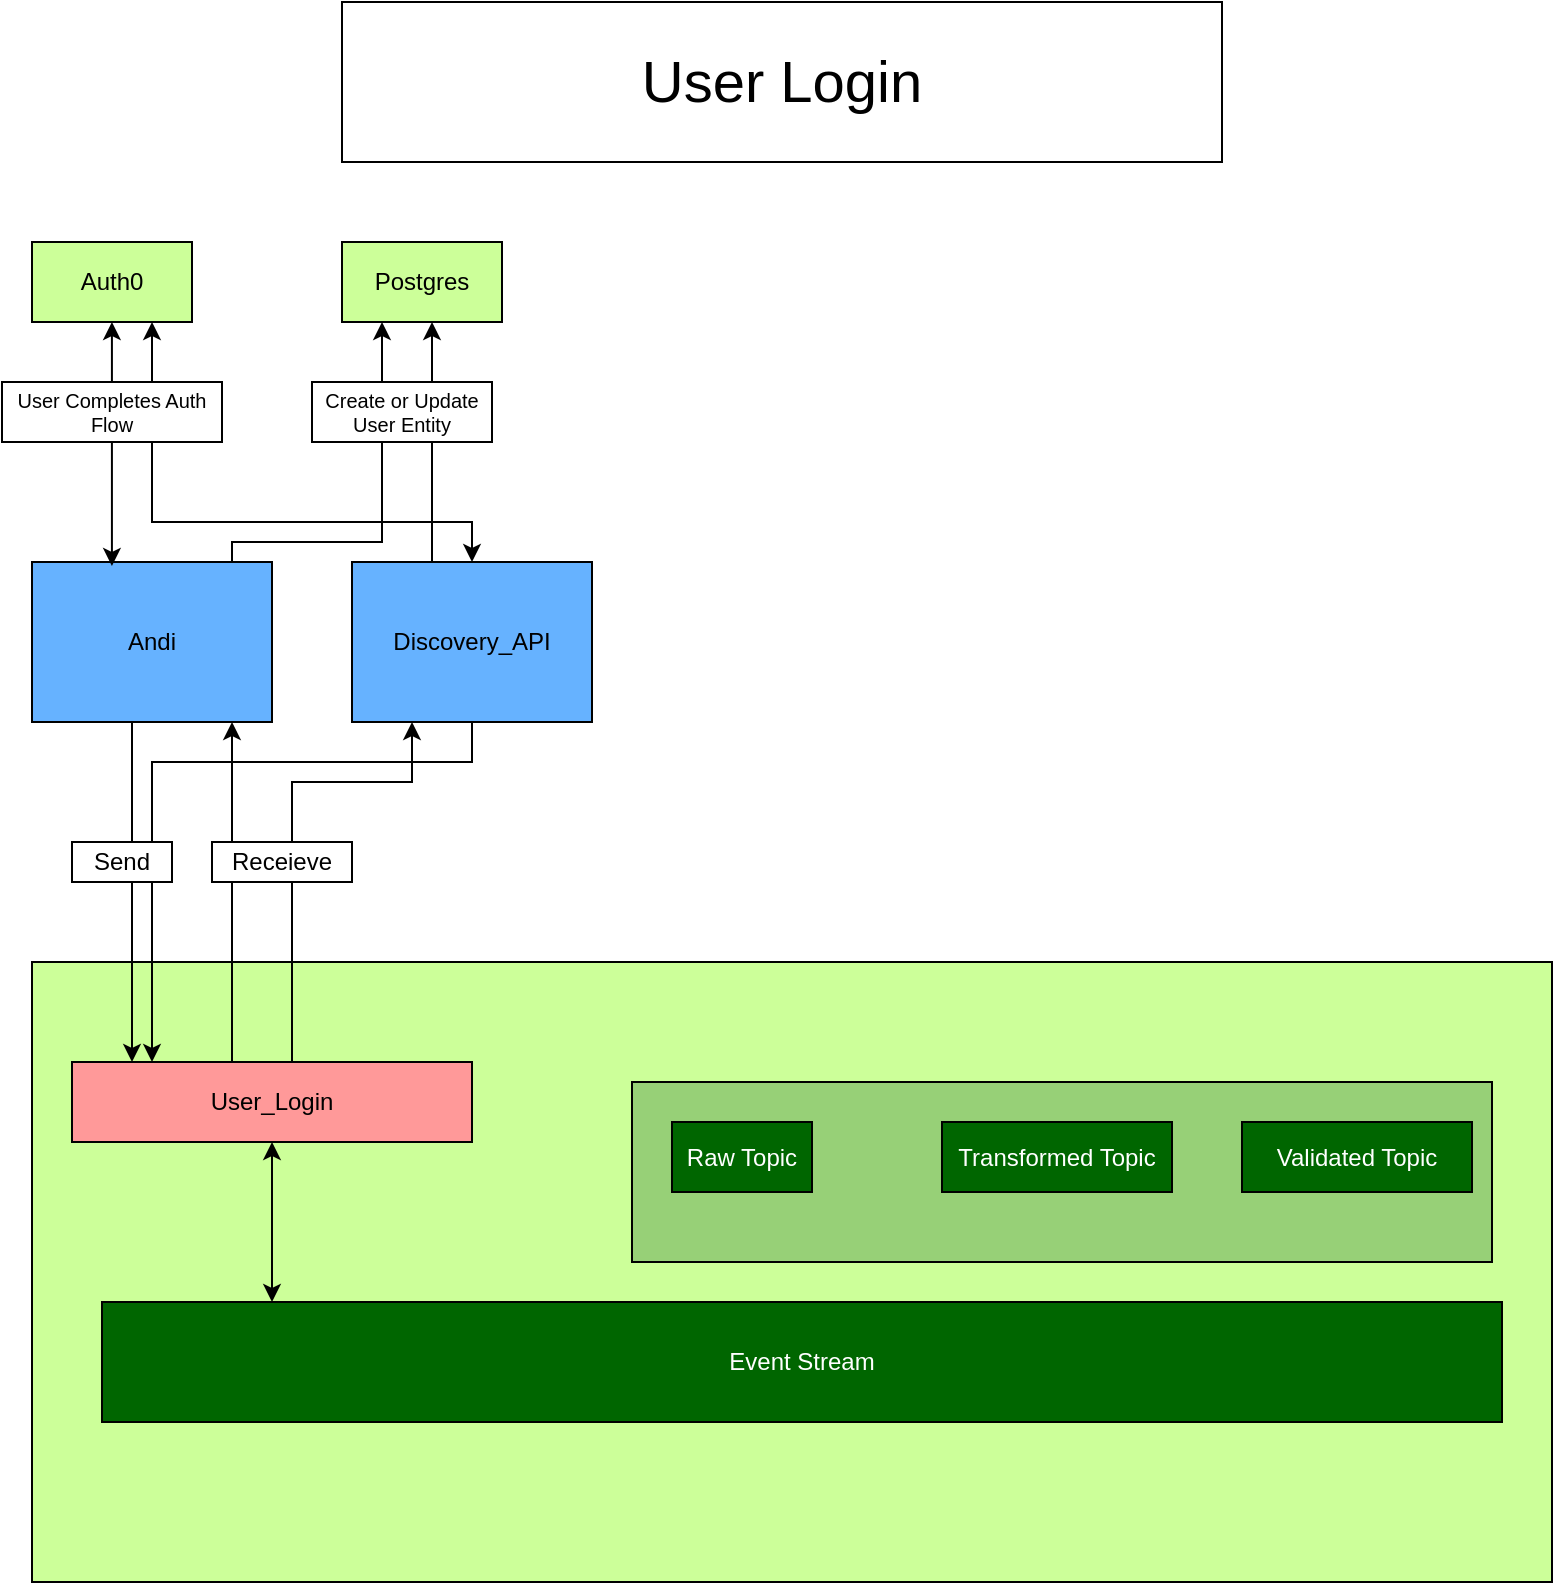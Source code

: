 <mxfile version="21.3.7" type="device">
  <diagram name="Page-1" id="rbiUo5bFybXOO1fcTCTT">
    <mxGraphModel dx="1242" dy="738" grid="1" gridSize="10" guides="1" tooltips="1" connect="1" arrows="1" fold="1" page="1" pageScale="1" pageWidth="850" pageHeight="1100" math="0" shadow="0">
      <root>
        <mxCell id="0" />
        <mxCell id="1" parent="0" />
        <mxCell id="9J3SF0-3zK-d3_jPCRng-8" value="" style="rounded=0;whiteSpace=wrap;html=1;fillColor=#CCFF99;" parent="1" vertex="1">
          <mxGeometry x="40" y="520" width="760" height="310" as="geometry" />
        </mxCell>
        <mxCell id="9J3SF0-3zK-d3_jPCRng-41" value="" style="group" parent="1" vertex="1" connectable="0">
          <mxGeometry x="40" y="320" width="120" height="80" as="geometry" />
        </mxCell>
        <mxCell id="9J3SF0-3zK-d3_jPCRng-36" value="" style="rounded=0;whiteSpace=wrap;html=1;fillColor=#66B2FF;movable=1;resizable=1;rotatable=1;deletable=1;editable=1;locked=0;connectable=1;" parent="9J3SF0-3zK-d3_jPCRng-41" vertex="1">
          <mxGeometry width="120" height="80" as="geometry" />
        </mxCell>
        <mxCell id="9J3SF0-3zK-d3_jPCRng-38" value="Andi" style="text;html=1;strokeColor=none;fillColor=none;align=center;verticalAlign=middle;whiteSpace=wrap;rounded=0;movable=1;resizable=1;rotatable=1;deletable=1;editable=1;locked=0;connectable=1;" parent="9J3SF0-3zK-d3_jPCRng-41" vertex="1">
          <mxGeometry x="30" y="25" width="60" height="30" as="geometry" />
        </mxCell>
        <mxCell id="9J3SF0-3zK-d3_jPCRng-53" value="" style="group" parent="1" vertex="1" connectable="0">
          <mxGeometry x="200" y="320" width="120" height="80" as="geometry" />
        </mxCell>
        <mxCell id="9J3SF0-3zK-d3_jPCRng-54" value="" style="rounded=0;whiteSpace=wrap;html=1;fillColor=#66B2FF;movable=1;resizable=1;rotatable=1;deletable=1;editable=1;locked=0;connectable=1;" parent="9J3SF0-3zK-d3_jPCRng-53" vertex="1">
          <mxGeometry width="120" height="80" as="geometry" />
        </mxCell>
        <mxCell id="9J3SF0-3zK-d3_jPCRng-55" value="Discovery_API" style="text;html=1;strokeColor=none;fillColor=none;align=center;verticalAlign=middle;whiteSpace=wrap;rounded=0;movable=1;resizable=1;rotatable=1;deletable=1;editable=1;locked=0;connectable=1;" parent="9J3SF0-3zK-d3_jPCRng-53" vertex="1">
          <mxGeometry x="30" y="25" width="60" height="30" as="geometry" />
        </mxCell>
        <mxCell id="9J3SF0-3zK-d3_jPCRng-65" value="Postgres" style="rounded=0;whiteSpace=wrap;html=1;fillColor=#CCFF99;" parent="1" vertex="1">
          <mxGeometry x="195" y="160" width="80" height="40" as="geometry" />
        </mxCell>
        <mxCell id="9J3SF0-3zK-d3_jPCRng-102" value="&lt;font color=&quot;#ffffff&quot;&gt;Event Stream&lt;/font&gt;" style="rounded=0;whiteSpace=wrap;html=1;fillColor=#006600;" parent="1" vertex="1">
          <mxGeometry x="75" y="690" width="700" height="60" as="geometry" />
        </mxCell>
        <mxCell id="9J3SF0-3zK-d3_jPCRng-108" value="" style="group" parent="1" vertex="1" connectable="0">
          <mxGeometry x="340" y="580" width="430" height="95" as="geometry" />
        </mxCell>
        <mxCell id="9J3SF0-3zK-d3_jPCRng-104" value="" style="rounded=0;whiteSpace=wrap;html=1;fillColor=#97D077;" parent="9J3SF0-3zK-d3_jPCRng-108" vertex="1">
          <mxGeometry width="430" height="90" as="geometry" />
        </mxCell>
        <mxCell id="9J3SF0-3zK-d3_jPCRng-103" value="&lt;font color=&quot;#ffffff&quot;&gt;Raw Topic&lt;/font&gt;" style="rounded=0;whiteSpace=wrap;html=1;fillColor=#006600;" parent="9J3SF0-3zK-d3_jPCRng-108" vertex="1">
          <mxGeometry x="20" y="20" width="70" height="35" as="geometry" />
        </mxCell>
        <mxCell id="9J3SF0-3zK-d3_jPCRng-106" value="&lt;font color=&quot;#ffffff&quot;&gt;Transformed Topic&lt;/font&gt;" style="rounded=0;whiteSpace=wrap;html=1;fillColor=#006600;" parent="9J3SF0-3zK-d3_jPCRng-108" vertex="1">
          <mxGeometry x="155" y="20" width="115" height="35" as="geometry" />
        </mxCell>
        <mxCell id="9J3SF0-3zK-d3_jPCRng-107" value="&lt;font color=&quot;#ffffff&quot;&gt;Validated Topic&lt;/font&gt;" style="rounded=0;whiteSpace=wrap;html=1;fillColor=#006600;" parent="9J3SF0-3zK-d3_jPCRng-108" vertex="1">
          <mxGeometry x="305" y="20" width="115" height="35" as="geometry" />
        </mxCell>
        <mxCell id="9J3SF0-3zK-d3_jPCRng-121" style="edgeStyle=orthogonalEdgeStyle;rounded=0;orthogonalLoop=1;jettySize=auto;html=1;entryX=0.25;entryY=1;entryDx=0;entryDy=0;" parent="1" source="9J3SF0-3zK-d3_jPCRng-6" target="9J3SF0-3zK-d3_jPCRng-54" edge="1">
          <mxGeometry relative="1" as="geometry">
            <Array as="points">
              <mxPoint x="170" y="430" />
              <mxPoint x="230" y="430" />
            </Array>
          </mxGeometry>
        </mxCell>
        <mxCell id="9J3SF0-3zK-d3_jPCRng-128" style="edgeStyle=orthogonalEdgeStyle;rounded=0;orthogonalLoop=1;jettySize=auto;html=1;startArrow=classic;startFill=1;" parent="1" source="9J3SF0-3zK-d3_jPCRng-6" target="9J3SF0-3zK-d3_jPCRng-102" edge="1">
          <mxGeometry relative="1" as="geometry">
            <Array as="points">
              <mxPoint x="120" y="690" />
              <mxPoint x="120" y="690" />
            </Array>
          </mxGeometry>
        </mxCell>
        <mxCell id="ZxNKODZLQWNlTjTZxuV1-42" style="edgeStyle=orthogonalEdgeStyle;rounded=0;orthogonalLoop=1;jettySize=auto;html=1;" parent="1" source="9J3SF0-3zK-d3_jPCRng-6" edge="1">
          <mxGeometry relative="1" as="geometry">
            <mxPoint x="140" y="400" as="targetPoint" />
            <Array as="points">
              <mxPoint x="140" y="400" />
            </Array>
          </mxGeometry>
        </mxCell>
        <mxCell id="9J3SF0-3zK-d3_jPCRng-6" value="User_Login" style="rounded=0;whiteSpace=wrap;html=1;fillColor=#FF9999;" parent="1" vertex="1">
          <mxGeometry x="60" y="570" width="200" height="40" as="geometry" />
        </mxCell>
        <mxCell id="9J3SF0-3zK-d3_jPCRng-122" style="edgeStyle=orthogonalEdgeStyle;rounded=0;orthogonalLoop=1;jettySize=auto;html=1;" parent="1" source="9J3SF0-3zK-d3_jPCRng-36" edge="1">
          <mxGeometry relative="1" as="geometry">
            <Array as="points">
              <mxPoint x="90" y="450" />
              <mxPoint x="90" y="450" />
            </Array>
            <mxPoint x="90" y="570" as="targetPoint" />
          </mxGeometry>
        </mxCell>
        <mxCell id="9J3SF0-3zK-d3_jPCRng-126" value="Receieve" style="rounded=0;whiteSpace=wrap;html=1;" parent="1" vertex="1">
          <mxGeometry x="130" y="460" width="70" height="20" as="geometry" />
        </mxCell>
        <mxCell id="ZxNKODZLQWNlTjTZxuV1-7" value="User Login" style="rounded=0;whiteSpace=wrap;html=1;fontSize=29;" parent="1" vertex="1">
          <mxGeometry x="195" y="40" width="440" height="80" as="geometry" />
        </mxCell>
        <mxCell id="ZxNKODZLQWNlTjTZxuV1-37" style="edgeStyle=orthogonalEdgeStyle;rounded=0;orthogonalLoop=1;jettySize=auto;html=1;" parent="1" source="9J3SF0-3zK-d3_jPCRng-54" edge="1">
          <mxGeometry relative="1" as="geometry">
            <Array as="points">
              <mxPoint x="240" y="200" />
            </Array>
            <mxPoint x="240" y="200" as="targetPoint" />
          </mxGeometry>
        </mxCell>
        <mxCell id="RzSpJXAJUinbb4qlOZgp-3" style="edgeStyle=orthogonalEdgeStyle;rounded=0;orthogonalLoop=1;jettySize=auto;html=1;entryX=0.25;entryY=1;entryDx=0;entryDy=0;" parent="1" source="9J3SF0-3zK-d3_jPCRng-36" target="9J3SF0-3zK-d3_jPCRng-65" edge="1">
          <mxGeometry relative="1" as="geometry">
            <Array as="points">
              <mxPoint x="140" y="310" />
              <mxPoint x="215" y="310" />
            </Array>
          </mxGeometry>
        </mxCell>
        <mxCell id="RzSpJXAJUinbb4qlOZgp-4" value="Create or Update User Entity" style="rounded=0;whiteSpace=wrap;html=1;fontSize=10;" parent="1" vertex="1">
          <mxGeometry x="180" y="230" width="90" height="30" as="geometry" />
        </mxCell>
        <mxCell id="TZWWfrVvl0EnsCH7XQRz-2" style="edgeStyle=orthogonalEdgeStyle;rounded=0;orthogonalLoop=1;jettySize=auto;html=1;entryX=0.333;entryY=0.025;entryDx=0;entryDy=0;entryPerimeter=0;startArrow=classic;startFill=1;" edge="1" parent="1" source="TZWWfrVvl0EnsCH7XQRz-1" target="9J3SF0-3zK-d3_jPCRng-36">
          <mxGeometry relative="1" as="geometry" />
        </mxCell>
        <mxCell id="TZWWfrVvl0EnsCH7XQRz-1" value="Auth0" style="rounded=0;whiteSpace=wrap;html=1;fillColor=#CCFF99;" vertex="1" parent="1">
          <mxGeometry x="40" y="160" width="80" height="40" as="geometry" />
        </mxCell>
        <mxCell id="TZWWfrVvl0EnsCH7XQRz-4" style="edgeStyle=orthogonalEdgeStyle;rounded=0;orthogonalLoop=1;jettySize=auto;html=1;entryX=0.2;entryY=0;entryDx=0;entryDy=0;entryPerimeter=0;" edge="1" parent="1" source="9J3SF0-3zK-d3_jPCRng-54" target="9J3SF0-3zK-d3_jPCRng-6">
          <mxGeometry relative="1" as="geometry">
            <Array as="points">
              <mxPoint x="260" y="420" />
              <mxPoint x="100" y="420" />
            </Array>
          </mxGeometry>
        </mxCell>
        <mxCell id="9J3SF0-3zK-d3_jPCRng-123" value="Send" style="rounded=0;whiteSpace=wrap;html=1;" parent="1" vertex="1">
          <mxGeometry x="60" y="460" width="50" height="20" as="geometry" />
        </mxCell>
        <mxCell id="TZWWfrVvl0EnsCH7XQRz-5" style="edgeStyle=orthogonalEdgeStyle;rounded=0;orthogonalLoop=1;jettySize=auto;html=1;entryX=0.75;entryY=1;entryDx=0;entryDy=0;startArrow=classic;startFill=1;" edge="1" parent="1" source="9J3SF0-3zK-d3_jPCRng-54" target="TZWWfrVvl0EnsCH7XQRz-1">
          <mxGeometry relative="1" as="geometry">
            <Array as="points">
              <mxPoint x="260" y="300" />
              <mxPoint x="100" y="300" />
            </Array>
          </mxGeometry>
        </mxCell>
        <mxCell id="TZWWfrVvl0EnsCH7XQRz-3" value="User Completes Auth Flow" style="rounded=0;whiteSpace=wrap;html=1;fontSize=10;" vertex="1" parent="1">
          <mxGeometry x="25" y="230" width="110" height="30" as="geometry" />
        </mxCell>
      </root>
    </mxGraphModel>
  </diagram>
</mxfile>
